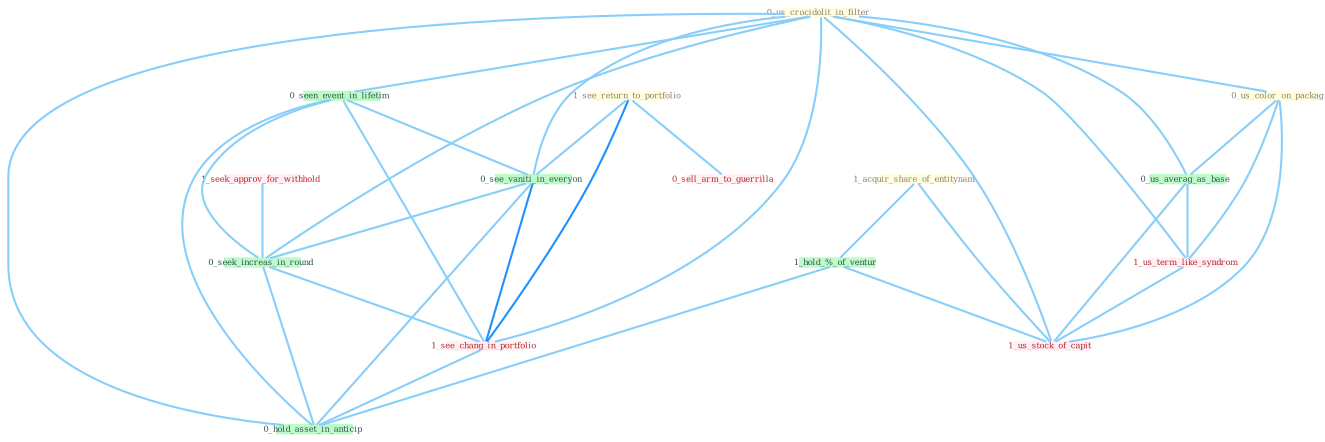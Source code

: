 Graph G{ 
    node
    [shape=polygon,style=filled,width=.5,height=.06,color="#BDFCC9",fixedsize=true,fontsize=4,
    fontcolor="#2f4f4f"];
    {node
    [color="#ffffe0", fontcolor="#8b7d6b"] "1_see_return_to_portfolio " "0_us_crocidolit_in_filter " "1_acquir_share_of_entitynam " "0_us_color_on_packag "}
{node [color="#fff0f5", fontcolor="#b22222"] "1_us_term_like_syndrom " "1_seek_approv_for_withhold " "0_sell_arm_to_guerrilla " "1_us_stock_of_capit " "1_see_chang_in_portfolio "}
edge [color="#B0E2FF"];

	"1_see_return_to_portfolio " -- "0_see_vaniti_in_everyon " [w="1", color="#87cefa" ];
	"1_see_return_to_portfolio " -- "0_sell_arm_to_guerrilla " [w="1", color="#87cefa" ];
	"1_see_return_to_portfolio " -- "1_see_chang_in_portfolio " [w="2", color="#1e90ff" , len=0.8];
	"0_us_crocidolit_in_filter " -- "0_us_color_on_packag " [w="1", color="#87cefa" ];
	"0_us_crocidolit_in_filter " -- "0_seen_event_in_lifetim " [w="1", color="#87cefa" ];
	"0_us_crocidolit_in_filter " -- "0_us_averag_as_base " [w="1", color="#87cefa" ];
	"0_us_crocidolit_in_filter " -- "1_us_term_like_syndrom " [w="1", color="#87cefa" ];
	"0_us_crocidolit_in_filter " -- "0_see_vaniti_in_everyon " [w="1", color="#87cefa" ];
	"0_us_crocidolit_in_filter " -- "0_seek_increas_in_round " [w="1", color="#87cefa" ];
	"0_us_crocidolit_in_filter " -- "1_us_stock_of_capit " [w="1", color="#87cefa" ];
	"0_us_crocidolit_in_filter " -- "1_see_chang_in_portfolio " [w="1", color="#87cefa" ];
	"0_us_crocidolit_in_filter " -- "0_hold_asset_in_anticip " [w="1", color="#87cefa" ];
	"1_acquir_share_of_entitynam " -- "1_hold_%_of_ventur " [w="1", color="#87cefa" ];
	"1_acquir_share_of_entitynam " -- "1_us_stock_of_capit " [w="1", color="#87cefa" ];
	"0_us_color_on_packag " -- "0_us_averag_as_base " [w="1", color="#87cefa" ];
	"0_us_color_on_packag " -- "1_us_term_like_syndrom " [w="1", color="#87cefa" ];
	"0_us_color_on_packag " -- "1_us_stock_of_capit " [w="1", color="#87cefa" ];
	"0_seen_event_in_lifetim " -- "0_see_vaniti_in_everyon " [w="1", color="#87cefa" ];
	"0_seen_event_in_lifetim " -- "0_seek_increas_in_round " [w="1", color="#87cefa" ];
	"0_seen_event_in_lifetim " -- "1_see_chang_in_portfolio " [w="1", color="#87cefa" ];
	"0_seen_event_in_lifetim " -- "0_hold_asset_in_anticip " [w="1", color="#87cefa" ];
	"0_us_averag_as_base " -- "1_us_term_like_syndrom " [w="1", color="#87cefa" ];
	"0_us_averag_as_base " -- "1_us_stock_of_capit " [w="1", color="#87cefa" ];
	"1_us_term_like_syndrom " -- "1_us_stock_of_capit " [w="1", color="#87cefa" ];
	"1_seek_approv_for_withhold " -- "0_seek_increas_in_round " [w="1", color="#87cefa" ];
	"1_hold_%_of_ventur " -- "1_us_stock_of_capit " [w="1", color="#87cefa" ];
	"1_hold_%_of_ventur " -- "0_hold_asset_in_anticip " [w="1", color="#87cefa" ];
	"0_see_vaniti_in_everyon " -- "0_seek_increas_in_round " [w="1", color="#87cefa" ];
	"0_see_vaniti_in_everyon " -- "1_see_chang_in_portfolio " [w="2", color="#1e90ff" , len=0.8];
	"0_see_vaniti_in_everyon " -- "0_hold_asset_in_anticip " [w="1", color="#87cefa" ];
	"0_seek_increas_in_round " -- "1_see_chang_in_portfolio " [w="1", color="#87cefa" ];
	"0_seek_increas_in_round " -- "0_hold_asset_in_anticip " [w="1", color="#87cefa" ];
	"1_see_chang_in_portfolio " -- "0_hold_asset_in_anticip " [w="1", color="#87cefa" ];
}